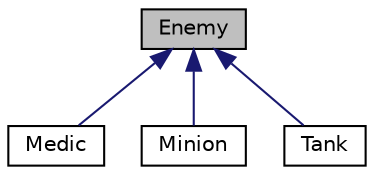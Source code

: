 digraph "Enemy"
{
 // LATEX_PDF_SIZE
  edge [fontname="Helvetica",fontsize="10",labelfontname="Helvetica",labelfontsize="10"];
  node [fontname="Helvetica",fontsize="10",shape=record];
  Node1 [label="Enemy",height=0.2,width=0.4,color="black", fillcolor="grey75", style="filled", fontcolor="black",tooltip="Class for enemies that traverse in the game along the path. This is abstract class so Enemy can't be ..."];
  Node1 -> Node2 [dir="back",color="midnightblue",fontsize="10",style="solid",fontname="Helvetica"];
  Node2 [label="Medic",height=0.2,width=0.4,color="black", fillcolor="white", style="filled",URL="$classMedic.html",tooltip="Subclass of Enemy. Represents an enemy that can heal enemies around it."];
  Node1 -> Node3 [dir="back",color="midnightblue",fontsize="10",style="solid",fontname="Helvetica"];
  Node3 [label="Minion",height=0.2,width=0.4,color="black", fillcolor="white", style="filled",URL="$classMinion.html",tooltip="Subclass of Enemy. Represents a basic enemy."];
  Node1 -> Node4 [dir="back",color="midnightblue",fontsize="10",style="solid",fontname="Helvetica"];
  Node4 [label="Tank",height=0.2,width=0.4,color="black", fillcolor="white", style="filled",URL="$classTank.html",tooltip="Subclass of Enemy. Represents a durable enemy."];
}
